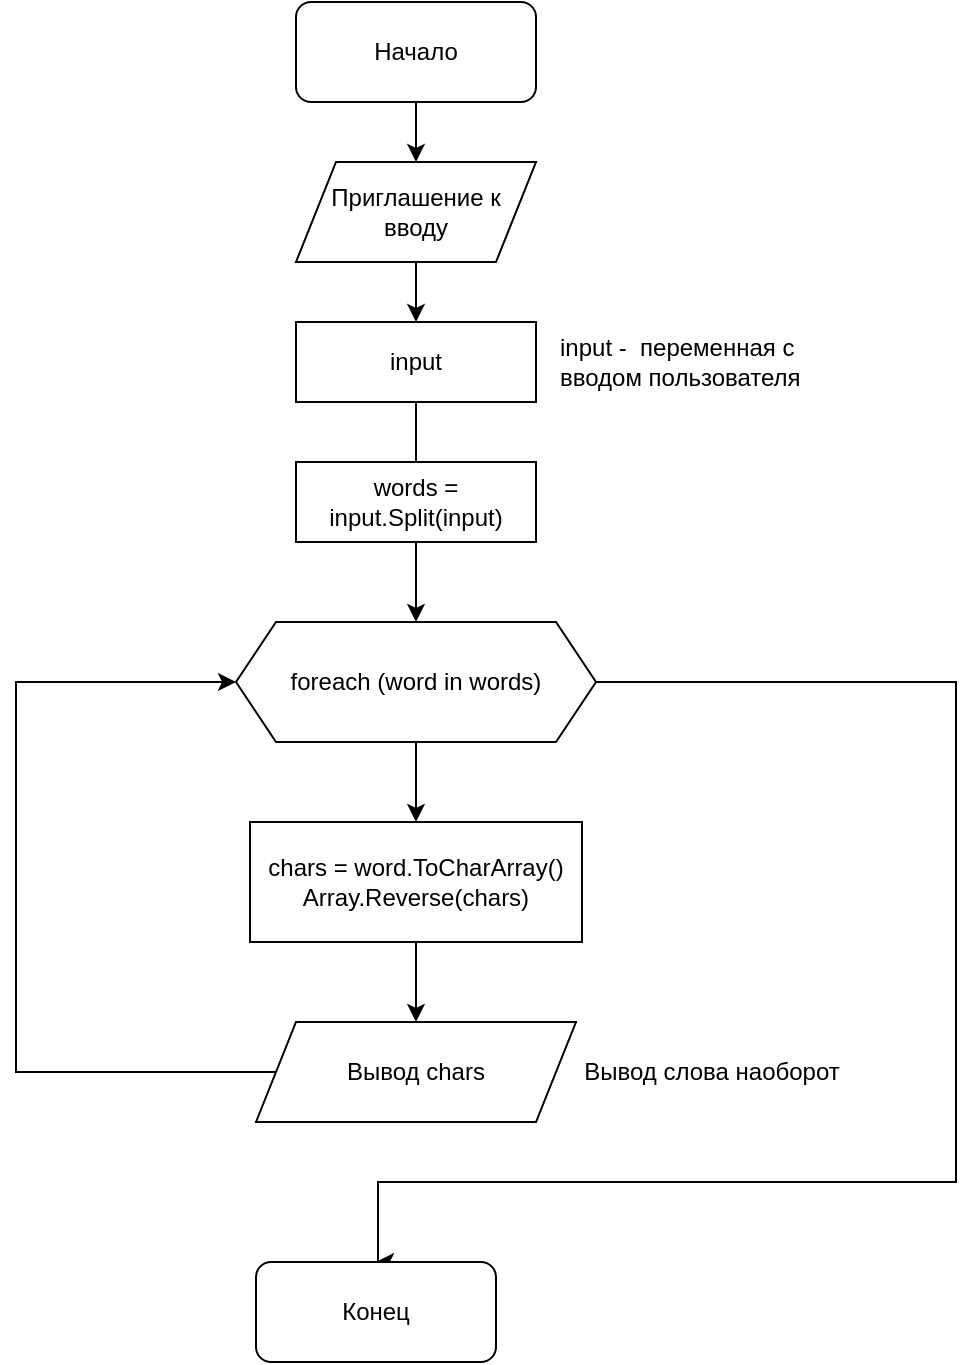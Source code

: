 <mxfile version="27.0.5" pages="5">
  <diagram name="Case 1 Слова наоборот" id="OODP_4cJ1ccSpd66ghAZ">
    <mxGraphModel dx="1426" dy="893" grid="1" gridSize="10" guides="1" tooltips="1" connect="1" arrows="1" fold="1" page="1" pageScale="1" pageWidth="827" pageHeight="1169" math="0" shadow="0">
      <root>
        <mxCell id="0" />
        <mxCell id="1" parent="0" />
        <mxCell id="PYd_pfsbyIrPunEL7UD9-5" value="" style="edgeStyle=orthogonalEdgeStyle;rounded=0;orthogonalLoop=1;jettySize=auto;html=1;" edge="1" parent="1" source="PYd_pfsbyIrPunEL7UD9-3" target="PYd_pfsbyIrPunEL7UD9-4">
          <mxGeometry relative="1" as="geometry" />
        </mxCell>
        <mxCell id="PYd_pfsbyIrPunEL7UD9-1" value="Начало" style="rounded=1;whiteSpace=wrap;html=1;" vertex="1" parent="1">
          <mxGeometry x="360" y="90" width="120" height="50" as="geometry" />
        </mxCell>
        <mxCell id="PYd_pfsbyIrPunEL7UD9-16" value="" style="edgeStyle=orthogonalEdgeStyle;rounded=0;orthogonalLoop=1;jettySize=auto;html=1;" edge="1" parent="1" source="PYd_pfsbyIrPunEL7UD9-4" target="PYd_pfsbyIrPunEL7UD9-10">
          <mxGeometry relative="1" as="geometry" />
        </mxCell>
        <mxCell id="PYd_pfsbyIrPunEL7UD9-4" value="input" style="rounded=0;whiteSpace=wrap;html=1;" vertex="1" parent="1">
          <mxGeometry x="360" y="250" width="120" height="40" as="geometry" />
        </mxCell>
        <mxCell id="PYd_pfsbyIrPunEL7UD9-6" value="" style="edgeStyle=orthogonalEdgeStyle;rounded=0;orthogonalLoop=1;jettySize=auto;html=1;" edge="1" parent="1" source="PYd_pfsbyIrPunEL7UD9-1" target="PYd_pfsbyIrPunEL7UD9-3">
          <mxGeometry relative="1" as="geometry">
            <mxPoint x="420" y="140" as="sourcePoint" />
            <mxPoint x="414" y="250" as="targetPoint" />
          </mxGeometry>
        </mxCell>
        <mxCell id="PYd_pfsbyIrPunEL7UD9-3" value="Приглашение к вводу" style="shape=parallelogram;perimeter=parallelogramPerimeter;whiteSpace=wrap;html=1;fixedSize=1;" vertex="1" parent="1">
          <mxGeometry x="360" y="170" width="120" height="50" as="geometry" />
        </mxCell>
        <mxCell id="PYd_pfsbyIrPunEL7UD9-7" value="input -&amp;nbsp; переменная с вводом пользователя" style="text;html=1;align=left;verticalAlign=middle;whiteSpace=wrap;rounded=0;" vertex="1" parent="1">
          <mxGeometry x="490" y="255" width="130" height="30" as="geometry" />
        </mxCell>
        <mxCell id="PYd_pfsbyIrPunEL7UD9-8" value="words = input.Split(input)" style="rounded=0;whiteSpace=wrap;html=1;" vertex="1" parent="1">
          <mxGeometry x="360" y="320" width="120" height="40" as="geometry" />
        </mxCell>
        <mxCell id="PYd_pfsbyIrPunEL7UD9-17" value="" style="edgeStyle=orthogonalEdgeStyle;rounded=0;orthogonalLoop=1;jettySize=auto;html=1;" edge="1" parent="1" source="PYd_pfsbyIrPunEL7UD9-10" target="PYd_pfsbyIrPunEL7UD9-11">
          <mxGeometry relative="1" as="geometry" />
        </mxCell>
        <mxCell id="PYd_pfsbyIrPunEL7UD9-20" style="edgeStyle=orthogonalEdgeStyle;rounded=0;orthogonalLoop=1;jettySize=auto;html=1;exitX=1;exitY=0.5;exitDx=0;exitDy=0;" edge="1" parent="1" source="PYd_pfsbyIrPunEL7UD9-10">
          <mxGeometry relative="1" as="geometry">
            <mxPoint x="400" y="720" as="targetPoint" />
            <Array as="points">
              <mxPoint x="690" y="430" />
              <mxPoint x="690" y="680" />
              <mxPoint x="401" y="680" />
            </Array>
          </mxGeometry>
        </mxCell>
        <mxCell id="PYd_pfsbyIrPunEL7UD9-10" value="foreach (word in words)" style="shape=hexagon;perimeter=hexagonPerimeter2;whiteSpace=wrap;html=1;fixedSize=1;" vertex="1" parent="1">
          <mxGeometry x="330" y="400" width="180" height="60" as="geometry" />
        </mxCell>
        <mxCell id="PYd_pfsbyIrPunEL7UD9-18" value="" style="edgeStyle=orthogonalEdgeStyle;rounded=0;orthogonalLoop=1;jettySize=auto;html=1;" edge="1" parent="1" source="PYd_pfsbyIrPunEL7UD9-11" target="PYd_pfsbyIrPunEL7UD9-12">
          <mxGeometry relative="1" as="geometry" />
        </mxCell>
        <mxCell id="PYd_pfsbyIrPunEL7UD9-11" value="chars = word.ToCharArray()&lt;div&gt;Array.Reverse(chars)&lt;br&gt;&lt;/div&gt;" style="rounded=0;whiteSpace=wrap;html=1;" vertex="1" parent="1">
          <mxGeometry x="337" y="500" width="166" height="60" as="geometry" />
        </mxCell>
        <mxCell id="PYd_pfsbyIrPunEL7UD9-19" style="edgeStyle=orthogonalEdgeStyle;rounded=0;orthogonalLoop=1;jettySize=auto;html=1;entryX=0;entryY=0.5;entryDx=0;entryDy=0;" edge="1" parent="1" source="PYd_pfsbyIrPunEL7UD9-12" target="PYd_pfsbyIrPunEL7UD9-10">
          <mxGeometry relative="1" as="geometry">
            <Array as="points">
              <mxPoint x="220" y="625" />
              <mxPoint x="220" y="430" />
            </Array>
          </mxGeometry>
        </mxCell>
        <mxCell id="PYd_pfsbyIrPunEL7UD9-12" value="Вывод chars" style="shape=parallelogram;perimeter=parallelogramPerimeter;whiteSpace=wrap;html=1;fixedSize=1;" vertex="1" parent="1">
          <mxGeometry x="340" y="600" width="160" height="50" as="geometry" />
        </mxCell>
        <mxCell id="PYd_pfsbyIrPunEL7UD9-15" value="&lt;span style=&quot;text-wrap-mode: nowrap;&quot;&gt;Вывод слова наоборот&lt;/span&gt;" style="text;html=1;align=center;verticalAlign=middle;whiteSpace=wrap;rounded=0;" vertex="1" parent="1">
          <mxGeometry x="503" y="600" width="130" height="50" as="geometry" />
        </mxCell>
        <mxCell id="PYd_pfsbyIrPunEL7UD9-21" value="Конец" style="rounded=1;whiteSpace=wrap;html=1;" vertex="1" parent="1">
          <mxGeometry x="340" y="720" width="120" height="50" as="geometry" />
        </mxCell>
      </root>
    </mxGraphModel>
  </diagram>
  <diagram id="Ix9X94asuVVr00StnTRe" name="Case 2 Заменить цифры на текст">
    <mxGraphModel dx="1426" dy="893" grid="1" gridSize="10" guides="1" tooltips="1" connect="1" arrows="1" fold="1" page="1" pageScale="1" pageWidth="827" pageHeight="1169" math="0" shadow="0">
      <root>
        <mxCell id="0" />
        <mxCell id="1" parent="0" />
        <mxCell id="YDApo1KAbW26q2nNfFNr-3" value="" style="edgeStyle=orthogonalEdgeStyle;rounded=0;orthogonalLoop=1;jettySize=auto;html=1;" edge="1" parent="1" source="YDApo1KAbW26q2nNfFNr-1" target="YDApo1KAbW26q2nNfFNr-2">
          <mxGeometry relative="1" as="geometry" />
        </mxCell>
        <mxCell id="YDApo1KAbW26q2nNfFNr-1" value="Начало" style="rounded=1;whiteSpace=wrap;html=1;" vertex="1" parent="1">
          <mxGeometry x="370" y="120" width="120" height="40" as="geometry" />
        </mxCell>
        <mxCell id="YDApo1KAbW26q2nNfFNr-5" value="" style="edgeStyle=orthogonalEdgeStyle;rounded=0;orthogonalLoop=1;jettySize=auto;html=1;" edge="1" parent="1" source="YDApo1KAbW26q2nNfFNr-2" target="YDApo1KAbW26q2nNfFNr-4">
          <mxGeometry relative="1" as="geometry" />
        </mxCell>
        <mxCell id="YDApo1KAbW26q2nNfFNr-2" value="Приглашение&amp;nbsp;&lt;div&gt;ко вводу&lt;/div&gt;" style="shape=parallelogram;perimeter=parallelogramPerimeter;whiteSpace=wrap;html=1;fixedSize=1;" vertex="1" parent="1">
          <mxGeometry x="362" y="190" width="136" height="50" as="geometry" />
        </mxCell>
        <mxCell id="YDApo1KAbW26q2nNfFNr-9" value="" style="edgeStyle=orthogonalEdgeStyle;rounded=0;orthogonalLoop=1;jettySize=auto;html=1;" edge="1" parent="1" source="YDApo1KAbW26q2nNfFNr-4" target="YDApo1KAbW26q2nNfFNr-8">
          <mxGeometry relative="1" as="geometry" />
        </mxCell>
        <mxCell id="YDApo1KAbW26q2nNfFNr-4" value="input" style="rounded=0;whiteSpace=wrap;html=1;" vertex="1" parent="1">
          <mxGeometry x="370" y="270" width="120" height="40" as="geometry" />
        </mxCell>
        <mxCell id="YDApo1KAbW26q2nNfFNr-7" value="Ввод пользователя" style="text;html=1;align=left;verticalAlign=middle;whiteSpace=wrap;rounded=0;" vertex="1" parent="1">
          <mxGeometry x="498" y="270" width="92" height="40" as="geometry" />
        </mxCell>
        <mxCell id="YDApo1KAbW26q2nNfFNr-12" value="" style="edgeStyle=orthogonalEdgeStyle;rounded=0;orthogonalLoop=1;jettySize=auto;html=1;" edge="1" parent="1" source="YDApo1KAbW26q2nNfFNr-8" target="YDApo1KAbW26q2nNfFNr-10">
          <mxGeometry relative="1" as="geometry" />
        </mxCell>
        <mxCell id="YDApo1KAbW26q2nNfFNr-8" value="Словарь: &#39;Цифра&#39; : &quot;Текстовая запись цифры&quot;" style="rounded=0;whiteSpace=wrap;html=1;" vertex="1" parent="1">
          <mxGeometry x="290" y="340" width="280" height="40" as="geometry" />
        </mxCell>
        <mxCell id="YDApo1KAbW26q2nNfFNr-14" value="" style="edgeStyle=orthogonalEdgeStyle;rounded=0;orthogonalLoop=1;jettySize=auto;html=1;" edge="1" parent="1" source="YDApo1KAbW26q2nNfFNr-10" target="YDApo1KAbW26q2nNfFNr-13">
          <mxGeometry relative="1" as="geometry" />
        </mxCell>
        <mxCell id="YDApo1KAbW26q2nNfFNr-10" value="Инициализация result" style="rounded=0;whiteSpace=wrap;html=1;" vertex="1" parent="1">
          <mxGeometry x="370" y="410" width="120" height="40" as="geometry" />
        </mxCell>
        <mxCell id="YDApo1KAbW26q2nNfFNr-11" value="Принимает на вход последовательность символов текста" style="text;html=1;align=left;verticalAlign=middle;whiteSpace=wrap;rounded=0;" vertex="1" parent="1">
          <mxGeometry x="510" y="417.5" width="156" height="25" as="geometry" />
        </mxCell>
        <mxCell id="YDApo1KAbW26q2nNfFNr-16" value="" style="edgeStyle=orthogonalEdgeStyle;rounded=0;orthogonalLoop=1;jettySize=auto;html=1;" edge="1" parent="1" source="YDApo1KAbW26q2nNfFNr-13" target="YDApo1KAbW26q2nNfFNr-15">
          <mxGeometry relative="1" as="geometry" />
        </mxCell>
        <mxCell id="YDApo1KAbW26q2nNfFNr-27" style="edgeStyle=orthogonalEdgeStyle;rounded=0;orthogonalLoop=1;jettySize=auto;html=1;" edge="1" parent="1" source="YDApo1KAbW26q2nNfFNr-13">
          <mxGeometry relative="1" as="geometry">
            <mxPoint x="430" y="960" as="targetPoint" />
            <Array as="points">
              <mxPoint x="690" y="510" />
              <mxPoint x="690" y="900" />
              <mxPoint x="430" y="900" />
            </Array>
          </mxGeometry>
        </mxCell>
        <mxCell id="YDApo1KAbW26q2nNfFNr-13" value="foreach char&lt;font style=&quot;color: rgb(255, 6, 6);&quot;&gt; c &lt;/font&gt;in input" style="shape=hexagon;perimeter=hexagonPerimeter2;whiteSpace=wrap;html=1;fixedSize=1;" vertex="1" parent="1">
          <mxGeometry x="335" y="480" width="190" height="60" as="geometry" />
        </mxCell>
        <mxCell id="YDApo1KAbW26q2nNfFNr-18" value="" style="edgeStyle=orthogonalEdgeStyle;rounded=0;orthogonalLoop=1;jettySize=auto;html=1;" edge="1" parent="1" source="YDApo1KAbW26q2nNfFNr-15" target="YDApo1KAbW26q2nNfFNr-17">
          <mxGeometry relative="1" as="geometry">
            <Array as="points">
              <mxPoint x="275" y="620" />
            </Array>
          </mxGeometry>
        </mxCell>
        <mxCell id="YDApo1KAbW26q2nNfFNr-20" style="edgeStyle=orthogonalEdgeStyle;rounded=0;orthogonalLoop=1;jettySize=auto;html=1;entryX=0.5;entryY=0;entryDx=0;entryDy=0;" edge="1" parent="1" source="YDApo1KAbW26q2nNfFNr-15" target="YDApo1KAbW26q2nNfFNr-19">
          <mxGeometry relative="1" as="geometry">
            <Array as="points">
              <mxPoint x="591" y="620" />
            </Array>
          </mxGeometry>
        </mxCell>
        <mxCell id="YDApo1KAbW26q2nNfFNr-15" value="if (&lt;font style=&quot;color: rgb(255, 6, 6);&quot;&gt;&lt;b&gt;c&lt;/b&gt; &lt;/font&gt;есть ключ со значением)" style="rhombus;whiteSpace=wrap;html=1;" vertex="1" parent="1">
          <mxGeometry x="328.75" y="580" width="202.5" height="80" as="geometry" />
        </mxCell>
        <mxCell id="YDApo1KAbW26q2nNfFNr-25" style="edgeStyle=orthogonalEdgeStyle;rounded=0;orthogonalLoop=1;jettySize=auto;html=1;" edge="1" parent="1" source="YDApo1KAbW26q2nNfFNr-17">
          <mxGeometry relative="1" as="geometry">
            <mxPoint x="440" y="840" as="targetPoint" />
            <Array as="points">
              <mxPoint x="275" y="790" />
              <mxPoint x="441" y="790" />
            </Array>
          </mxGeometry>
        </mxCell>
        <mxCell id="YDApo1KAbW26q2nNfFNr-17" value="result += значение словаря" style="rounded=0;whiteSpace=wrap;html=1;" vertex="1" parent="1">
          <mxGeometry x="215" y="700" width="120" height="60" as="geometry" />
        </mxCell>
        <mxCell id="YDApo1KAbW26q2nNfFNr-24" style="edgeStyle=orthogonalEdgeStyle;rounded=0;orthogonalLoop=1;jettySize=auto;html=1;" edge="1" parent="1" source="YDApo1KAbW26q2nNfFNr-19">
          <mxGeometry relative="1" as="geometry">
            <mxPoint x="440" y="840" as="targetPoint" />
            <Array as="points">
              <mxPoint x="591" y="790" />
              <mxPoint x="441" y="790" />
            </Array>
          </mxGeometry>
        </mxCell>
        <mxCell id="YDApo1KAbW26q2nNfFNr-19" value="result += &lt;font style=&quot;color: rgb(255, 6, 6);&quot;&gt;с&lt;/font&gt;" style="rounded=0;whiteSpace=wrap;html=1;" vertex="1" parent="1">
          <mxGeometry x="531.25" y="700" width="120" height="60" as="geometry" />
        </mxCell>
        <mxCell id="YDApo1KAbW26q2nNfFNr-21" value="Возвращаем цифру" style="text;html=1;align=center;verticalAlign=middle;whiteSpace=wrap;rounded=0;" vertex="1" parent="1">
          <mxGeometry x="350" y="715" width="60" height="30" as="geometry" />
        </mxCell>
        <mxCell id="YDApo1KAbW26q2nNfFNr-22" value="Да" style="text;html=1;align=center;verticalAlign=middle;whiteSpace=wrap;rounded=0;fontColor=#FF0606;" vertex="1" parent="1">
          <mxGeometry x="268.75" y="585" width="60" height="30" as="geometry" />
        </mxCell>
        <mxCell id="YDApo1KAbW26q2nNfFNr-23" value="Нет" style="text;html=1;align=center;verticalAlign=middle;whiteSpace=wrap;rounded=0;fontColor=#FF0606;" vertex="1" parent="1">
          <mxGeometry x="530" y="585" width="60" height="30" as="geometry" />
        </mxCell>
        <mxCell id="YDApo1KAbW26q2nNfFNr-26" value="" style="endArrow=classic;html=1;rounded=0;entryX=0;entryY=0.5;entryDx=0;entryDy=0;" edge="1" parent="1" target="YDApo1KAbW26q2nNfFNr-13">
          <mxGeometry width="50" height="50" relative="1" as="geometry">
            <mxPoint x="440" y="840" as="sourcePoint" />
            <mxPoint x="440" y="840" as="targetPoint" />
            <Array as="points">
              <mxPoint x="160" y="840" />
              <mxPoint x="160" y="510" />
            </Array>
          </mxGeometry>
        </mxCell>
        <mxCell id="YDApo1KAbW26q2nNfFNr-28" value="Конец" style="rounded=1;whiteSpace=wrap;html=1;" vertex="1" parent="1">
          <mxGeometry x="370" y="1050" width="120" height="40" as="geometry" />
        </mxCell>
        <mxCell id="YDApo1KAbW26q2nNfFNr-30" value="" style="edgeStyle=orthogonalEdgeStyle;rounded=0;orthogonalLoop=1;jettySize=auto;html=1;" edge="1" parent="1" source="YDApo1KAbW26q2nNfFNr-29" target="YDApo1KAbW26q2nNfFNr-28">
          <mxGeometry relative="1" as="geometry" />
        </mxCell>
        <mxCell id="YDApo1KAbW26q2nNfFNr-29" value="Вывод result" style="shape=parallelogram;perimeter=parallelogramPerimeter;whiteSpace=wrap;html=1;fixedSize=1;" vertex="1" parent="1">
          <mxGeometry x="362" y="960" width="136" height="50" as="geometry" />
        </mxCell>
      </root>
    </mxGraphModel>
  </diagram>
  <diagram id="0gQRgl0o90DzSqSdjdu4" name="Case 3 Подстрока">
    <mxGraphModel dx="1426" dy="893" grid="1" gridSize="10" guides="1" tooltips="1" connect="1" arrows="1" fold="1" page="1" pageScale="1" pageWidth="827" pageHeight="1169" math="0" shadow="0">
      <root>
        <mxCell id="0" />
        <mxCell id="1" parent="0" />
        <mxCell id="8heaPdWIyd-7Ec6Da3x7-4" value="" style="edgeStyle=orthogonalEdgeStyle;rounded=0;orthogonalLoop=1;jettySize=auto;html=1;" edge="1" parent="1" source="8heaPdWIyd-7Ec6Da3x7-1" target="8heaPdWIyd-7Ec6Da3x7-3">
          <mxGeometry relative="1" as="geometry" />
        </mxCell>
        <mxCell id="8heaPdWIyd-7Ec6Da3x7-1" value="Начало" style="rounded=1;whiteSpace=wrap;html=1;" vertex="1" parent="1">
          <mxGeometry x="405" y="70" width="90" height="40" as="geometry" />
        </mxCell>
        <mxCell id="8heaPdWIyd-7Ec6Da3x7-6" value="" style="edgeStyle=orthogonalEdgeStyle;rounded=0;orthogonalLoop=1;jettySize=auto;html=1;" edge="1" parent="1" source="8heaPdWIyd-7Ec6Da3x7-3" target="8heaPdWIyd-7Ec6Da3x7-5">
          <mxGeometry relative="1" as="geometry" />
        </mxCell>
        <mxCell id="8heaPdWIyd-7Ec6Da3x7-3" value="Подаются подстроки: &lt;br&gt;str1, str2, str3, str4" style="rounded=0;whiteSpace=wrap;html=1;" vertex="1" parent="1">
          <mxGeometry x="382.5" y="140" width="135" height="60" as="geometry" />
        </mxCell>
        <mxCell id="8heaPdWIyd-7Ec6Da3x7-11" value="" style="edgeStyle=orthogonalEdgeStyle;rounded=0;orthogonalLoop=1;jettySize=auto;html=1;" edge="1" parent="1" source="8heaPdWIyd-7Ec6Da3x7-5" target="8heaPdWIyd-7Ec6Da3x7-7">
          <mxGeometry relative="1" as="geometry" />
        </mxCell>
        <mxCell id="8heaPdWIyd-7Ec6Da3x7-5" value="Вывод str1, str2, str3, str4" style="shape=parallelogram;perimeter=parallelogramPerimeter;whiteSpace=wrap;html=1;fixedSize=1;" vertex="1" parent="1">
          <mxGeometry x="355" y="240" width="190" height="60" as="geometry" />
        </mxCell>
        <mxCell id="8heaPdWIyd-7Ec6Da3x7-12" value="" style="edgeStyle=orthogonalEdgeStyle;rounded=0;orthogonalLoop=1;jettySize=auto;html=1;" edge="1" parent="1" source="8heaPdWIyd-7Ec6Da3x7-7" target="8heaPdWIyd-7Ec6Da3x7-8">
          <mxGeometry relative="1" as="geometry" />
        </mxCell>
        <mxCell id="8heaPdWIyd-7Ec6Da3x7-7" value="pattern принимает ввод пользователя подстроку" style="rounded=0;whiteSpace=wrap;html=1;" vertex="1" parent="1">
          <mxGeometry x="382.5" y="340" width="135" height="60" as="geometry" />
        </mxCell>
        <mxCell id="8heaPdWIyd-7Ec6Da3x7-16" value="" style="edgeStyle=orthogonalEdgeStyle;rounded=0;orthogonalLoop=1;jettySize=auto;html=1;" edge="1" parent="1" source="8heaPdWIyd-7Ec6Da3x7-8" target="8heaPdWIyd-7Ec6Da3x7-15">
          <mxGeometry relative="1" as="geometry" />
        </mxCell>
        <mxCell id="8heaPdWIyd-7Ec6Da3x7-8" value="text список с элементами строк" style="rounded=0;whiteSpace=wrap;html=1;" vertex="1" parent="1">
          <mxGeometry x="390" y="430" width="120" height="60" as="geometry" />
        </mxCell>
        <mxCell id="8heaPdWIyd-7Ec6Da3x7-21" value="" style="edgeStyle=orthogonalEdgeStyle;rounded=0;orthogonalLoop=1;jettySize=auto;html=1;" edge="1" parent="1" source="8heaPdWIyd-7Ec6Da3x7-13" target="8heaPdWIyd-7Ec6Da3x7-18">
          <mxGeometry relative="1" as="geometry" />
        </mxCell>
        <mxCell id="8heaPdWIyd-7Ec6Da3x7-26" style="edgeStyle=orthogonalEdgeStyle;rounded=0;orthogonalLoop=1;jettySize=auto;html=1;" edge="1" parent="1" source="8heaPdWIyd-7Ec6Da3x7-13">
          <mxGeometry relative="1" as="geometry">
            <mxPoint x="450" y="1030" as="targetPoint" />
            <Array as="points">
              <mxPoint x="620" y="650" />
              <mxPoint x="620" y="980" />
              <mxPoint x="450" y="980" />
            </Array>
          </mxGeometry>
        </mxCell>
        <mxCell id="8heaPdWIyd-7Ec6Da3x7-13" value="while(count &amp;lt;= text.Count-1)" style="rhombus;whiteSpace=wrap;html=1;" vertex="1" parent="1">
          <mxGeometry x="330" y="610" width="240" height="80" as="geometry" />
        </mxCell>
        <mxCell id="8heaPdWIyd-7Ec6Da3x7-17" value="" style="edgeStyle=orthogonalEdgeStyle;rounded=0;orthogonalLoop=1;jettySize=auto;html=1;" edge="1" parent="1" source="8heaPdWIyd-7Ec6Da3x7-15" target="8heaPdWIyd-7Ec6Da3x7-13">
          <mxGeometry relative="1" as="geometry" />
        </mxCell>
        <mxCell id="8heaPdWIyd-7Ec6Da3x7-15" value="Инициализация&lt;br&gt;count = 0" style="rounded=0;whiteSpace=wrap;html=1;" vertex="1" parent="1">
          <mxGeometry x="390" y="520" width="120" height="60" as="geometry" />
        </mxCell>
        <mxCell id="8heaPdWIyd-7Ec6Da3x7-20" value="" style="edgeStyle=orthogonalEdgeStyle;rounded=0;orthogonalLoop=1;jettySize=auto;html=1;" edge="1" parent="1" source="8heaPdWIyd-7Ec6Da3x7-18" target="8heaPdWIyd-7Ec6Da3x7-19">
          <mxGeometry relative="1" as="geometry" />
        </mxCell>
        <mxCell id="8heaPdWIyd-7Ec6Da3x7-18" value="if (в text[count] есть pattern)" style="rhombus;whiteSpace=wrap;html=1;" vertex="1" parent="1">
          <mxGeometry x="330" y="730" width="240" height="80" as="geometry" />
        </mxCell>
        <mxCell id="8heaPdWIyd-7Ec6Da3x7-24" value="" style="edgeStyle=orthogonalEdgeStyle;rounded=0;orthogonalLoop=1;jettySize=auto;html=1;" edge="1" parent="1" source="8heaPdWIyd-7Ec6Da3x7-19" target="8heaPdWIyd-7Ec6Da3x7-23">
          <mxGeometry relative="1" as="geometry" />
        </mxCell>
        <mxCell id="8heaPdWIyd-7Ec6Da3x7-19" value="Вывод text[count],&lt;br&gt;в которой есть pattern" style="shape=parallelogram;perimeter=parallelogramPerimeter;whiteSpace=wrap;html=1;fixedSize=1;" vertex="1" parent="1">
          <mxGeometry x="363.75" y="840" width="172.5" height="40" as="geometry" />
        </mxCell>
        <mxCell id="8heaPdWIyd-7Ec6Da3x7-25" style="edgeStyle=orthogonalEdgeStyle;rounded=0;orthogonalLoop=1;jettySize=auto;html=1;entryX=0;entryY=0.5;entryDx=0;entryDy=0;" edge="1" parent="1" source="8heaPdWIyd-7Ec6Da3x7-23" target="8heaPdWIyd-7Ec6Da3x7-13">
          <mxGeometry relative="1" as="geometry">
            <Array as="points">
              <mxPoint x="290" y="935" />
              <mxPoint x="290" y="650" />
            </Array>
          </mxGeometry>
        </mxCell>
        <mxCell id="8heaPdWIyd-7Ec6Da3x7-23" value="count++;" style="rounded=0;whiteSpace=wrap;html=1;" vertex="1" parent="1">
          <mxGeometry x="390" y="910" width="120" height="50" as="geometry" />
        </mxCell>
        <mxCell id="8heaPdWIyd-7Ec6Da3x7-27" value="Конец" style="rounded=1;whiteSpace=wrap;html=1;" vertex="1" parent="1">
          <mxGeometry x="400" y="1030" width="100" height="40" as="geometry" />
        </mxCell>
      </root>
    </mxGraphModel>
  </diagram>
  <diagram id="7oYNU_nbnD0TVHmXQ3U-" name="Case 4 IPv4">
    <mxGraphModel dx="1426" dy="893" grid="1" gridSize="10" guides="1" tooltips="1" connect="1" arrows="1" fold="1" page="1" pageScale="1" pageWidth="827" pageHeight="1169" math="0" shadow="0">
      <root>
        <mxCell id="0" />
        <mxCell id="1" parent="0" />
        <mxCell id="8V-bwpLRBBKV93gCjOht-1" value="BEGIN&#xa;&#xa;&#xa;  # 1) Тестовые данные: IPv4 в десятичном/восьмеричном/шестнадцатеричном виде,&#xa;  #    как с точками, так и без (целые 32-битные числа)&#xa;  textIPv4 ← &quot;&lt;длинная строка из примера&gt;&quot;&#xa;&#xa;&#xa;  PRINT textIPv4&#xa;&#xa;&#xa;  # ---------- A. Поиск адресов с точками ----------&#xa;&#xa;&#xa;  PRINT &quot;\n10-e&quot;&#xa;  DEC_DOTTED_REGEX ←&#xa;    word_boundary&#xa;    ( (25[0-5] | 2[0-4]\d | 1\d{2} | [1-9]\d?) \. )&#xa;    ( (25[0-5] | 2[0-4]\d | 1\d{2} | [0-9]\d?) \. ){2}&#xa;    ( (25[0-5] | 2[0-4]\d | 1\d{2} | [0-9]\d?) )&#xa;    word_boundary&#xa;&#xa;&#xa;  FOR each match m IN REGEX_MATCHES(textIPv4, DEC_DOTTED_REGEX) DO&#xa;      PRINT m.value&#xa;  END FOR&#xa;&#xa;&#xa;  PRINT &quot;\n8-e&quot;&#xa;  OCT_DOTTED_REGEX ←&#xa;    word_boundary&#xa;    ( (37[0-7] | 3[0-6][0-7] | 2[0-7]{2} | 1[0-7]{2} | [0-7]{2}[1-7]) \. )&#xa;    ( (37[0-7] | 3[0-6][0-7] | 2[0-7]{2} | 1[0-7]{2} | [0-7]{2}[0-7]) \. ){2}&#xa;    ( (37[0-7] | 3[0-6][0-7] | 2[0-7]{2} | 1[0-7]{2} | [0-7]{3}) )&#xa;    word_boundary&#xa;&#xa;&#xa;  FOR each match m IN REGEX_MATCHES(textIPv4, OCT_DOTTED_REGEX) DO&#xa;      PRINT m.value&#xa;  END FOR&#xa;&#xa;&#xa;  PRINT &quot;\n16-e&quot;&#xa;  textLower ← TO_LOWER(textIPv4)&#xa;  HEX_DOTTED_REGEX ←&#xa;    ( ([a-f]{2} | [a-f][0-9] | [1-9][a-f] | [0-9]{2}) \. )&#xa;    ( ([a-f]{2} | [a-f][0-9] | [0-9][a-f] | [0-9]{2}) \. ){2}&#xa;    ( ([a-f]{2} | [a-f][0-9] | [0-9][a-f] | [0-9]{2}) whitespace )&#xa;&#xa;&#xa;  FOR each match m IN REGEX_MATCHES(textLower, HEX_DOTTED_REGEX) DO&#xa;      PRINT m.value&#xa;  END FOR&#xa;&#xa;&#xa;  # ---------- B. Поиск &quot;цельных&quot; представлений без точек ----------&#xa;  PRINT &quot;IP-адреса без точки: &quot;&#xa;&#xa;&#xa;  # Числа между пробелами: либо десятичные, либо шестнадцатеричные (с опц. префиксом 0x),&#xa;  # длиной до 8 hex-символов (т.е. до 32 бит)&#xa;  pattern ←&#xa;    ( whitespace (digits+) whitespace )&#xa;    OR&#xa;    ( whitespace (optional &quot;0x&quot;) [0-9A-Fa-f]{1,8} whitespace )&#xa;&#xa;&#xa;  FOR each match m IN REGEX_MATCHES(textLower, pattern) DO&#xa;&#xa;&#xa;      found ← FALSE&#xa;      bases ← [10, 8, 16]&#xa;&#xa;&#xa;      FOR baseX IN bases DO&#xa;          (isValid, detectedBase) ← Check(m.value, baseX)&#xa;&#xa;&#xa;          IF isValid THEN&#xa;              PRINT m.value&#xa;              found ← TRUE&#xa;              BREAK  # из цикла по системам счисления&#xa;          END IF&#xa;      END FOR&#xa;&#xa;&#xa;      # (ничего не выводим, если не прошло валидацию ни в одной базе)&#xa;&#xa;&#xa;  END FOR&#xa;&#xa;&#xa;END" style="text;whiteSpace=wrap;" vertex="1" parent="1">
          <mxGeometry x="100" y="60" width="560" height="1380" as="geometry" />
        </mxCell>
        <mxCell id="8V-bwpLRBBKV93gCjOht-2" value="FUNCTION Check(rawToken, baseX) RETURNS (bool isValid, int detectedBase)&#xa;&#xa;&#xa;  # 1) Нормализовать строку (обрезать пробелы)&#xa;  token ← TRIM(rawToken)&#xa;&#xa;&#xa;  # 2) Попробовать интерпретировать token как целое без знака в системе baseX:&#xa;  #    - для baseX=10: только цифры 0–9&#xa;  #    - для baseX=8 : только 0–7 (без недопустимых вроде &#39;8&#39;/&#39;9&#39;)&#xa;  #    - для baseX=16: [0–9a–f], допустим опциональный префикс 0x/0X&#xa;  #    Если формат не соответствует — вернуть (FALSE, 0)&#xa;&#xa;&#xa;  ok, n ← TRY_PARSE_UNSIGNED(token, baseX)&#xa;  IF NOT ok THEN&#xa;      RETURN (FALSE, 0)&#xa;  END IF&#xa;&#xa;&#xa;  # 3) Проверить диапазон 32-битного IPv4: 0 ≤ n ≤ 0xFFFFFFFF&#xa;  IF 0 ≤ n ≤ 4294967295 THEN&#xa;      RETURN (TRUE, baseX)&#xa;  ELSE&#xa;      RETURN (FALSE, 0)&#xa;  END IF&#xa;END FUNCTION" style="text;whiteSpace=wrap;" vertex="1" parent="1">
          <mxGeometry x="100" y="1460" width="490" height="410" as="geometry" />
        </mxCell>
      </root>
    </mxGraphModel>
  </diagram>
  <diagram id="-eoUU9YG1aswPnAZwMUl" name="Основное тело программы">
    <mxGraphModel dx="1426" dy="893" grid="1" gridSize="10" guides="1" tooltips="1" connect="1" arrows="1" fold="1" page="1" pageScale="1" pageWidth="827" pageHeight="1169" math="0" shadow="0">
      <root>
        <mxCell id="0" />
        <mxCell id="1" parent="0" />
        <mxCell id="3YYLBU4TakaYKq5mbTj5-6" value="" style="edgeStyle=orthogonalEdgeStyle;rounded=0;orthogonalLoop=1;jettySize=auto;html=1;" edge="1" parent="1" source="3YYLBU4TakaYKq5mbTj5-1" target="3YYLBU4TakaYKq5mbTj5-5">
          <mxGeometry relative="1" as="geometry" />
        </mxCell>
        <mxCell id="3YYLBU4TakaYKq5mbTj5-1" value="Начало" style="rounded=1;whiteSpace=wrap;html=1;" vertex="1" parent="1">
          <mxGeometry x="370" y="70" width="120" height="40" as="geometry" />
        </mxCell>
        <mxCell id="3YYLBU4TakaYKq5mbTj5-13" value="" style="edgeStyle=orthogonalEdgeStyle;rounded=0;orthogonalLoop=1;jettySize=auto;html=1;" edge="1" parent="1" source="3YYLBU4TakaYKq5mbTj5-2" target="3YYLBU4TakaYKq5mbTj5-8">
          <mxGeometry relative="1" as="geometry" />
        </mxCell>
        <mxCell id="3YYLBU4TakaYKq5mbTj5-2" value="Приглашение ко вводу" style="shape=parallelogram;perimeter=parallelogramPerimeter;whiteSpace=wrap;html=1;fixedSize=1;" vertex="1" parent="1">
          <mxGeometry x="347" y="250" width="166" height="50" as="geometry" />
        </mxCell>
        <mxCell id="3YYLBU4TakaYKq5mbTj5-7" value="" style="edgeStyle=orthogonalEdgeStyle;rounded=0;orthogonalLoop=1;jettySize=auto;html=1;" edge="1" parent="1" source="3YYLBU4TakaYKq5mbTj5-5" target="3YYLBU4TakaYKq5mbTj5-2">
          <mxGeometry relative="1" as="geometry" />
        </mxCell>
        <mxCell id="3YYLBU4TakaYKq5mbTj5-40" style="edgeStyle=orthogonalEdgeStyle;rounded=0;orthogonalLoop=1;jettySize=auto;html=1;entryX=1;entryY=0.5;entryDx=0;entryDy=0;" edge="1" parent="1" source="3YYLBU4TakaYKq5mbTj5-5" target="3YYLBU4TakaYKq5mbTj5-23">
          <mxGeometry relative="1" as="geometry">
            <Array as="points">
              <mxPoint x="630" y="180" />
              <mxPoint x="630" y="1220" />
            </Array>
          </mxGeometry>
        </mxCell>
        <mxCell id="3YYLBU4TakaYKq5mbTj5-5" value="while (true)" style="rhombus;whiteSpace=wrap;html=1;" vertex="1" parent="1">
          <mxGeometry x="320" y="140" width="220" height="80" as="geometry" />
        </mxCell>
        <mxCell id="3YYLBU4TakaYKq5mbTj5-14" value="" style="edgeStyle=orthogonalEdgeStyle;rounded=0;orthogonalLoop=1;jettySize=auto;html=1;" edge="1" parent="1" source="3YYLBU4TakaYKq5mbTj5-8" target="3YYLBU4TakaYKq5mbTj5-9">
          <mxGeometry relative="1" as="geometry" />
        </mxCell>
        <mxCell id="3YYLBU4TakaYKq5mbTj5-8" value="valueCase = ввод пользователя" style="rounded=0;whiteSpace=wrap;html=1;" vertex="1" parent="1">
          <mxGeometry x="370" y="330" width="120" height="60" as="geometry" />
        </mxCell>
        <mxCell id="3YYLBU4TakaYKq5mbTj5-15" style="edgeStyle=orthogonalEdgeStyle;rounded=0;orthogonalLoop=1;jettySize=auto;html=1;entryX=1;entryY=0.5;entryDx=0;entryDy=0;" edge="1" parent="1" source="3YYLBU4TakaYKq5mbTj5-9" target="3YYLBU4TakaYKq5mbTj5-10">
          <mxGeometry relative="1" as="geometry">
            <Array as="points">
              <mxPoint x="590" y="460" />
              <mxPoint x="590" y="585" />
            </Array>
          </mxGeometry>
        </mxCell>
        <mxCell id="3YYLBU4TakaYKq5mbTj5-34" value="" style="edgeStyle=orthogonalEdgeStyle;rounded=0;orthogonalLoop=1;jettySize=auto;html=1;" edge="1" parent="1" source="3YYLBU4TakaYKq5mbTj5-9" target="3YYLBU4TakaYKq5mbTj5-25">
          <mxGeometry relative="1" as="geometry" />
        </mxCell>
        <mxCell id="3YYLBU4TakaYKq5mbTj5-9" value="case: 1" style="rhombus;whiteSpace=wrap;html=1;" vertex="1" parent="1">
          <mxGeometry x="355" y="420" width="150" height="80" as="geometry" />
        </mxCell>
        <mxCell id="3YYLBU4TakaYKq5mbTj5-16" style="edgeStyle=orthogonalEdgeStyle;rounded=0;orthogonalLoop=1;jettySize=auto;html=1;entryX=1;entryY=0.5;entryDx=0;entryDy=0;" edge="1" parent="1" source="3YYLBU4TakaYKq5mbTj5-10" target="3YYLBU4TakaYKq5mbTj5-11">
          <mxGeometry relative="1" as="geometry">
            <Array as="points">
              <mxPoint x="590" y="585" />
              <mxPoint x="590" y="710" />
            </Array>
          </mxGeometry>
        </mxCell>
        <mxCell id="3YYLBU4TakaYKq5mbTj5-33" value="" style="edgeStyle=orthogonalEdgeStyle;rounded=0;orthogonalLoop=1;jettySize=auto;html=1;" edge="1" parent="1" source="3YYLBU4TakaYKq5mbTj5-10" target="3YYLBU4TakaYKq5mbTj5-26">
          <mxGeometry relative="1" as="geometry" />
        </mxCell>
        <mxCell id="3YYLBU4TakaYKq5mbTj5-10" value="case: 2" style="rhombus;whiteSpace=wrap;html=1;" vertex="1" parent="1">
          <mxGeometry x="355" y="545" width="150" height="80" as="geometry" />
        </mxCell>
        <mxCell id="3YYLBU4TakaYKq5mbTj5-17" style="edgeStyle=orthogonalEdgeStyle;rounded=0;orthogonalLoop=1;jettySize=auto;html=1;entryX=1;entryY=0.5;entryDx=0;entryDy=0;" edge="1" parent="1" source="3YYLBU4TakaYKq5mbTj5-11" target="3YYLBU4TakaYKq5mbTj5-12">
          <mxGeometry relative="1" as="geometry">
            <Array as="points">
              <mxPoint x="590" y="710" />
              <mxPoint x="590" y="830" />
            </Array>
          </mxGeometry>
        </mxCell>
        <mxCell id="3YYLBU4TakaYKq5mbTj5-32" value="" style="edgeStyle=orthogonalEdgeStyle;rounded=0;orthogonalLoop=1;jettySize=auto;html=1;" edge="1" parent="1" source="3YYLBU4TakaYKq5mbTj5-11" target="3YYLBU4TakaYKq5mbTj5-27">
          <mxGeometry relative="1" as="geometry" />
        </mxCell>
        <mxCell id="3YYLBU4TakaYKq5mbTj5-11" value="case: 3" style="rhombus;whiteSpace=wrap;html=1;" vertex="1" parent="1">
          <mxGeometry x="355" y="670" width="150" height="80" as="geometry" />
        </mxCell>
        <mxCell id="3YYLBU4TakaYKq5mbTj5-20" style="edgeStyle=orthogonalEdgeStyle;rounded=0;orthogonalLoop=1;jettySize=auto;html=1;entryX=1;entryY=0.5;entryDx=0;entryDy=0;" edge="1" parent="1" source="3YYLBU4TakaYKq5mbTj5-12" target="3YYLBU4TakaYKq5mbTj5-18">
          <mxGeometry relative="1" as="geometry">
            <Array as="points">
              <mxPoint x="590" y="830" />
              <mxPoint x="590" y="950" />
            </Array>
          </mxGeometry>
        </mxCell>
        <mxCell id="3YYLBU4TakaYKq5mbTj5-31" value="" style="edgeStyle=orthogonalEdgeStyle;rounded=0;orthogonalLoop=1;jettySize=auto;html=1;" edge="1" parent="1" source="3YYLBU4TakaYKq5mbTj5-12" target="3YYLBU4TakaYKq5mbTj5-28">
          <mxGeometry relative="1" as="geometry" />
        </mxCell>
        <mxCell id="3YYLBU4TakaYKq5mbTj5-12" value="case: 4" style="rhombus;whiteSpace=wrap;html=1;" vertex="1" parent="1">
          <mxGeometry x="355" y="790" width="150" height="80" as="geometry" />
        </mxCell>
        <mxCell id="3YYLBU4TakaYKq5mbTj5-21" style="edgeStyle=orthogonalEdgeStyle;rounded=0;orthogonalLoop=1;jettySize=auto;html=1;entryX=1;entryY=0.5;entryDx=0;entryDy=0;" edge="1" parent="1" source="3YYLBU4TakaYKq5mbTj5-18" target="3YYLBU4TakaYKq5mbTj5-19">
          <mxGeometry relative="1" as="geometry">
            <Array as="points">
              <mxPoint x="590" y="950" />
              <mxPoint x="590" y="1070" />
            </Array>
          </mxGeometry>
        </mxCell>
        <mxCell id="3YYLBU4TakaYKq5mbTj5-30" value="" style="edgeStyle=orthogonalEdgeStyle;rounded=0;orthogonalLoop=1;jettySize=auto;html=1;" edge="1" parent="1" source="3YYLBU4TakaYKq5mbTj5-18" target="3YYLBU4TakaYKq5mbTj5-29">
          <mxGeometry relative="1" as="geometry" />
        </mxCell>
        <mxCell id="3YYLBU4TakaYKq5mbTj5-18" value="case: 5" style="rhombus;whiteSpace=wrap;html=1;" vertex="1" parent="1">
          <mxGeometry x="355" y="910" width="150" height="80" as="geometry" />
        </mxCell>
        <mxCell id="3YYLBU4TakaYKq5mbTj5-24" value="" style="edgeStyle=orthogonalEdgeStyle;rounded=0;orthogonalLoop=1;jettySize=auto;html=1;" edge="1" parent="1" source="3YYLBU4TakaYKq5mbTj5-19" target="3YYLBU4TakaYKq5mbTj5-23">
          <mxGeometry relative="1" as="geometry" />
        </mxCell>
        <mxCell id="3YYLBU4TakaYKq5mbTj5-19" value="case: 6" style="rhombus;whiteSpace=wrap;html=1;" vertex="1" parent="1">
          <mxGeometry x="355" y="1030" width="150" height="80" as="geometry" />
        </mxCell>
        <mxCell id="3YYLBU4TakaYKq5mbTj5-23" value="Конец" style="rounded=1;whiteSpace=wrap;html=1;" vertex="1" parent="1">
          <mxGeometry x="370" y="1190" width="120" height="60" as="geometry" />
        </mxCell>
        <mxCell id="3YYLBU4TakaYKq5mbTj5-35" style="edgeStyle=orthogonalEdgeStyle;rounded=0;orthogonalLoop=1;jettySize=auto;html=1;entryX=0;entryY=0.5;entryDx=0;entryDy=0;" edge="1" parent="1" source="3YYLBU4TakaYKq5mbTj5-25" target="3YYLBU4TakaYKq5mbTj5-5">
          <mxGeometry relative="1" as="geometry">
            <Array as="points">
              <mxPoint x="110" y="460" />
              <mxPoint x="110" y="180" />
            </Array>
          </mxGeometry>
        </mxCell>
        <mxCell id="3YYLBU4TakaYKq5mbTj5-25" value="Вывод слов в обратном порядке" style="rounded=0;whiteSpace=wrap;html=1;" vertex="1" parent="1">
          <mxGeometry x="190" y="430" width="120" height="60" as="geometry" />
        </mxCell>
        <mxCell id="3YYLBU4TakaYKq5mbTj5-36" style="edgeStyle=orthogonalEdgeStyle;rounded=0;orthogonalLoop=1;jettySize=auto;html=1;" edge="1" parent="1" source="3YYLBU4TakaYKq5mbTj5-26">
          <mxGeometry relative="1" as="geometry">
            <mxPoint x="110" y="460" as="targetPoint" />
          </mxGeometry>
        </mxCell>
        <mxCell id="3YYLBU4TakaYKq5mbTj5-26" value="Замена цифр на их текстовое значение" style="rounded=0;whiteSpace=wrap;html=1;" vertex="1" parent="1">
          <mxGeometry x="190" y="555" width="120" height="60" as="geometry" />
        </mxCell>
        <mxCell id="3YYLBU4TakaYKq5mbTj5-37" style="edgeStyle=orthogonalEdgeStyle;rounded=0;orthogonalLoop=1;jettySize=auto;html=1;" edge="1" parent="1" source="3YYLBU4TakaYKq5mbTj5-27">
          <mxGeometry relative="1" as="geometry">
            <mxPoint x="110" y="590" as="targetPoint" />
          </mxGeometry>
        </mxCell>
        <mxCell id="3YYLBU4TakaYKq5mbTj5-27" value="Совпадение в тексте по подстроке" style="rounded=0;whiteSpace=wrap;html=1;" vertex="1" parent="1">
          <mxGeometry x="190" y="680" width="120" height="60" as="geometry" />
        </mxCell>
        <mxCell id="3YYLBU4TakaYKq5mbTj5-38" style="edgeStyle=orthogonalEdgeStyle;rounded=0;orthogonalLoop=1;jettySize=auto;html=1;" edge="1" parent="1" source="3YYLBU4TakaYKq5mbTj5-28">
          <mxGeometry relative="1" as="geometry">
            <mxPoint x="110" y="710" as="targetPoint" />
          </mxGeometry>
        </mxCell>
        <mxCell id="3YYLBU4TakaYKq5mbTj5-28" value="Поиск IPv4 через регулярные выражения" style="rounded=0;whiteSpace=wrap;html=1;" vertex="1" parent="1">
          <mxGeometry x="190" y="800" width="120" height="60" as="geometry" />
        </mxCell>
        <mxCell id="3YYLBU4TakaYKq5mbTj5-39" style="edgeStyle=orthogonalEdgeStyle;rounded=0;orthogonalLoop=1;jettySize=auto;html=1;" edge="1" parent="1" source="3YYLBU4TakaYKq5mbTj5-29">
          <mxGeometry relative="1" as="geometry">
            <mxPoint x="110" y="830" as="targetPoint" />
          </mxGeometry>
        </mxCell>
        <mxCell id="3YYLBU4TakaYKq5mbTj5-29" value="Очистка консоли" style="rounded=0;whiteSpace=wrap;html=1;" vertex="1" parent="1">
          <mxGeometry x="190" y="920" width="120" height="60" as="geometry" />
        </mxCell>
      </root>
    </mxGraphModel>
  </diagram>
</mxfile>
